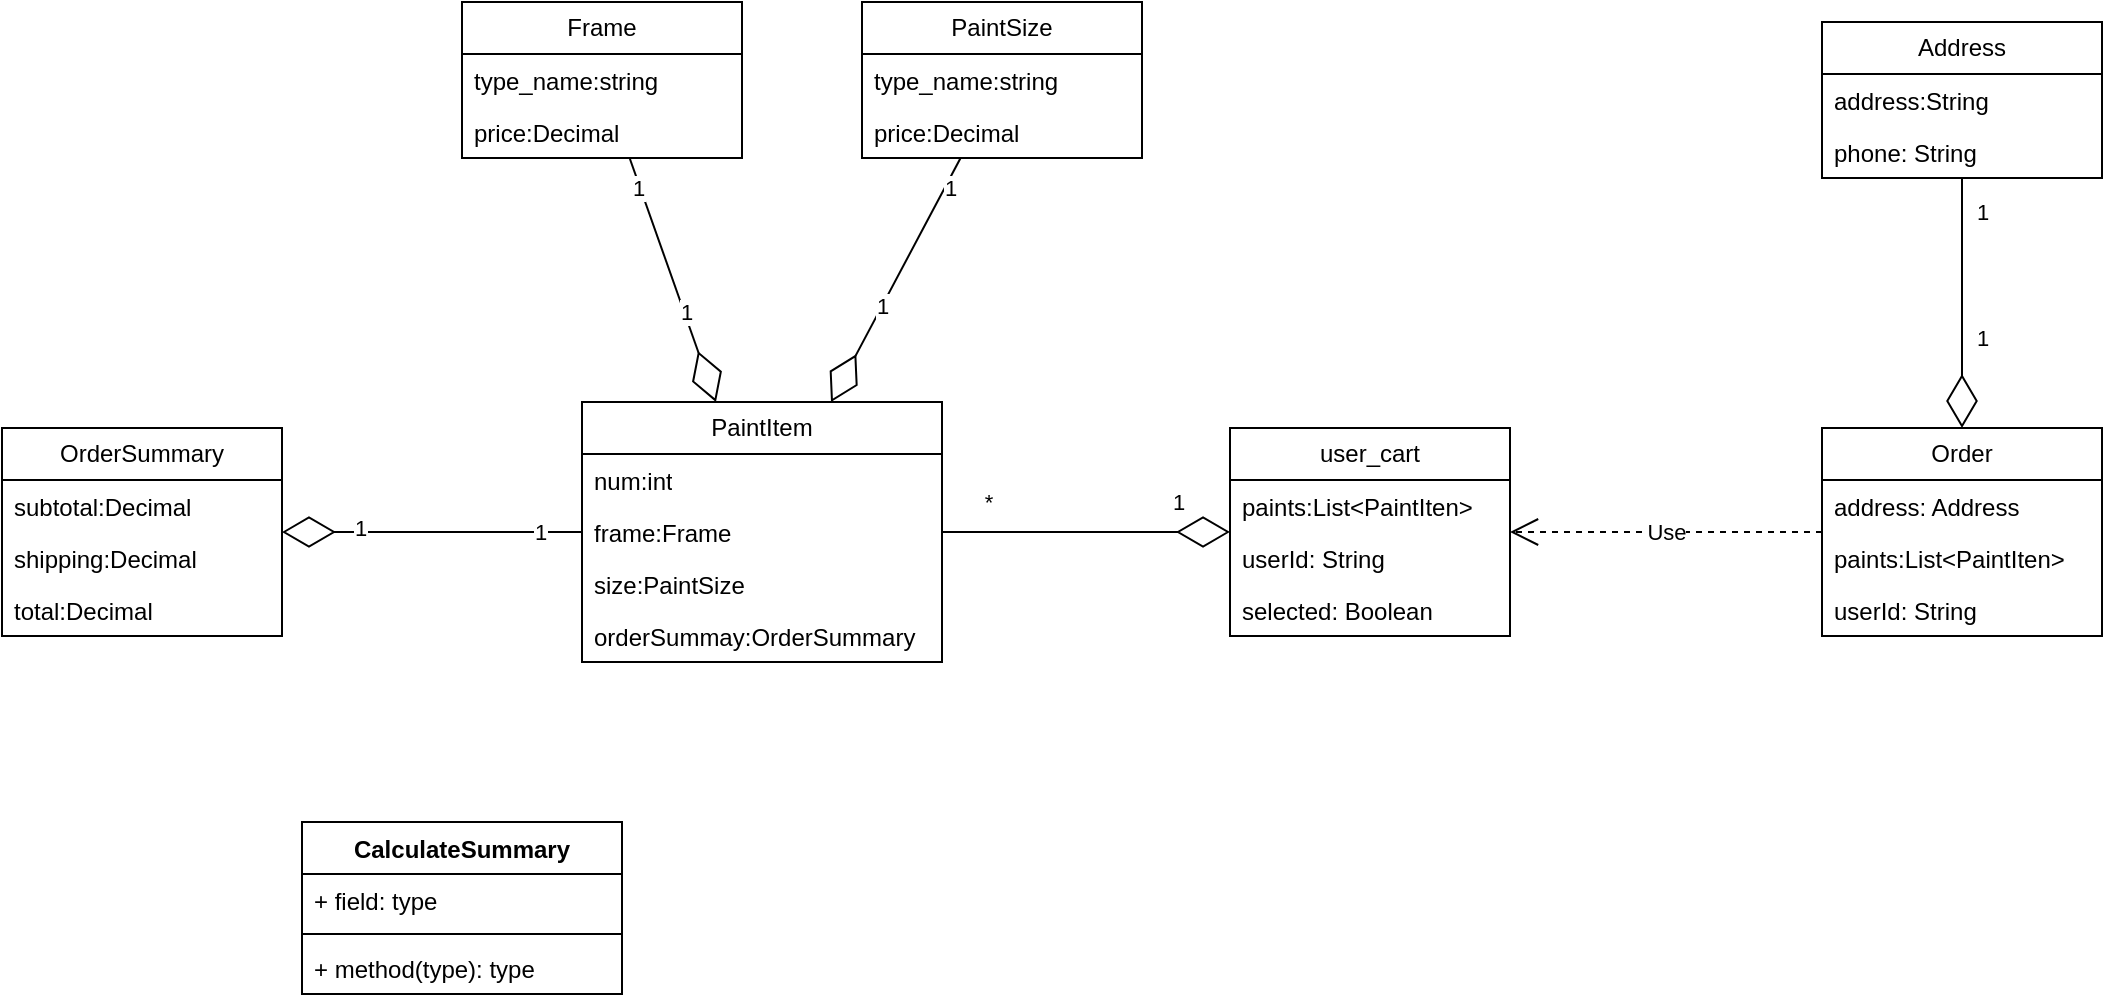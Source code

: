 <mxfile version="21.3.2" type="github">
  <diagram name="第 1 页" id="hnJGvBL3xxOrhPmkCJRv">
    <mxGraphModel dx="2501" dy="764" grid="1" gridSize="10" guides="1" tooltips="1" connect="1" arrows="1" fold="1" page="1" pageScale="1" pageWidth="827" pageHeight="1169" math="0" shadow="0">
      <root>
        <mxCell id="0" />
        <mxCell id="1" parent="0" />
        <mxCell id="ORkjWtwUSQEM9D3xqnx5-6" value="Frame" style="swimlane;fontStyle=0;childLayout=stackLayout;horizontal=1;startSize=26;fillColor=none;horizontalStack=0;resizeParent=1;resizeParentMax=0;resizeLast=0;collapsible=1;marginBottom=0;whiteSpace=wrap;html=1;" vertex="1" parent="1">
          <mxGeometry x="30" y="200" width="140" height="78" as="geometry" />
        </mxCell>
        <mxCell id="ORkjWtwUSQEM9D3xqnx5-7" value="type_name:string" style="text;strokeColor=none;fillColor=none;align=left;verticalAlign=top;spacingLeft=4;spacingRight=4;overflow=hidden;rotatable=0;points=[[0,0.5],[1,0.5]];portConstraint=eastwest;whiteSpace=wrap;html=1;" vertex="1" parent="ORkjWtwUSQEM9D3xqnx5-6">
          <mxGeometry y="26" width="140" height="26" as="geometry" />
        </mxCell>
        <mxCell id="ORkjWtwUSQEM9D3xqnx5-8" value="price:Decimal" style="text;strokeColor=none;fillColor=none;align=left;verticalAlign=top;spacingLeft=4;spacingRight=4;overflow=hidden;rotatable=0;points=[[0,0.5],[1,0.5]];portConstraint=eastwest;whiteSpace=wrap;html=1;" vertex="1" parent="ORkjWtwUSQEM9D3xqnx5-6">
          <mxGeometry y="52" width="140" height="26" as="geometry" />
        </mxCell>
        <mxCell id="ORkjWtwUSQEM9D3xqnx5-10" value="PaintSize" style="swimlane;fontStyle=0;childLayout=stackLayout;horizontal=1;startSize=26;fillColor=none;horizontalStack=0;resizeParent=1;resizeParentMax=0;resizeLast=0;collapsible=1;marginBottom=0;whiteSpace=wrap;html=1;" vertex="1" parent="1">
          <mxGeometry x="230" y="200" width="140" height="78" as="geometry" />
        </mxCell>
        <mxCell id="ORkjWtwUSQEM9D3xqnx5-11" value="type_name:string" style="text;strokeColor=none;fillColor=none;align=left;verticalAlign=top;spacingLeft=4;spacingRight=4;overflow=hidden;rotatable=0;points=[[0,0.5],[1,0.5]];portConstraint=eastwest;whiteSpace=wrap;html=1;" vertex="1" parent="ORkjWtwUSQEM9D3xqnx5-10">
          <mxGeometry y="26" width="140" height="26" as="geometry" />
        </mxCell>
        <mxCell id="ORkjWtwUSQEM9D3xqnx5-12" value="price:Decimal" style="text;strokeColor=none;fillColor=none;align=left;verticalAlign=top;spacingLeft=4;spacingRight=4;overflow=hidden;rotatable=0;points=[[0,0.5],[1,0.5]];portConstraint=eastwest;whiteSpace=wrap;html=1;" vertex="1" parent="ORkjWtwUSQEM9D3xqnx5-10">
          <mxGeometry y="52" width="140" height="26" as="geometry" />
        </mxCell>
        <mxCell id="ORkjWtwUSQEM9D3xqnx5-13" value="PaintItem" style="swimlane;fontStyle=0;childLayout=stackLayout;horizontal=1;startSize=26;fillColor=none;horizontalStack=0;resizeParent=1;resizeParentMax=0;resizeLast=0;collapsible=1;marginBottom=0;whiteSpace=wrap;html=1;" vertex="1" parent="1">
          <mxGeometry x="90" y="400" width="180" height="130" as="geometry" />
        </mxCell>
        <mxCell id="ORkjWtwUSQEM9D3xqnx5-14" value="num:int" style="text;strokeColor=none;fillColor=none;align=left;verticalAlign=top;spacingLeft=4;spacingRight=4;overflow=hidden;rotatable=0;points=[[0,0.5],[1,0.5]];portConstraint=eastwest;whiteSpace=wrap;html=1;" vertex="1" parent="ORkjWtwUSQEM9D3xqnx5-13">
          <mxGeometry y="26" width="180" height="26" as="geometry" />
        </mxCell>
        <mxCell id="ORkjWtwUSQEM9D3xqnx5-15" value="frame:Frame" style="text;strokeColor=none;fillColor=none;align=left;verticalAlign=top;spacingLeft=4;spacingRight=4;overflow=hidden;rotatable=0;points=[[0,0.5],[1,0.5]];portConstraint=eastwest;whiteSpace=wrap;html=1;" vertex="1" parent="ORkjWtwUSQEM9D3xqnx5-13">
          <mxGeometry y="52" width="180" height="26" as="geometry" />
        </mxCell>
        <mxCell id="ORkjWtwUSQEM9D3xqnx5-16" value="size:PaintSize" style="text;strokeColor=none;fillColor=none;align=left;verticalAlign=top;spacingLeft=4;spacingRight=4;overflow=hidden;rotatable=0;points=[[0,0.5],[1,0.5]];portConstraint=eastwest;whiteSpace=wrap;html=1;" vertex="1" parent="ORkjWtwUSQEM9D3xqnx5-13">
          <mxGeometry y="78" width="180" height="26" as="geometry" />
        </mxCell>
        <mxCell id="ORkjWtwUSQEM9D3xqnx5-28" value="orderSummay:OrderSummary" style="text;strokeColor=none;fillColor=none;align=left;verticalAlign=top;spacingLeft=4;spacingRight=4;overflow=hidden;rotatable=0;points=[[0,0.5],[1,0.5]];portConstraint=eastwest;whiteSpace=wrap;html=1;" vertex="1" parent="ORkjWtwUSQEM9D3xqnx5-13">
          <mxGeometry y="104" width="180" height="26" as="geometry" />
        </mxCell>
        <mxCell id="ORkjWtwUSQEM9D3xqnx5-19" value="user_cart" style="swimlane;fontStyle=0;childLayout=stackLayout;horizontal=1;startSize=26;fillColor=none;horizontalStack=0;resizeParent=1;resizeParentMax=0;resizeLast=0;collapsible=1;marginBottom=0;whiteSpace=wrap;html=1;" vertex="1" parent="1">
          <mxGeometry x="414" y="413" width="140" height="104" as="geometry" />
        </mxCell>
        <mxCell id="ORkjWtwUSQEM9D3xqnx5-20" value="paints:List&amp;lt;PaintIten&amp;gt;" style="text;strokeColor=none;fillColor=none;align=left;verticalAlign=top;spacingLeft=4;spacingRight=4;overflow=hidden;rotatable=0;points=[[0,0.5],[1,0.5]];portConstraint=eastwest;whiteSpace=wrap;html=1;" vertex="1" parent="ORkjWtwUSQEM9D3xqnx5-19">
          <mxGeometry y="26" width="140" height="26" as="geometry" />
        </mxCell>
        <mxCell id="ORkjWtwUSQEM9D3xqnx5-21" value="userId: String" style="text;strokeColor=none;fillColor=none;align=left;verticalAlign=top;spacingLeft=4;spacingRight=4;overflow=hidden;rotatable=0;points=[[0,0.5],[1,0.5]];portConstraint=eastwest;whiteSpace=wrap;html=1;" vertex="1" parent="ORkjWtwUSQEM9D3xqnx5-19">
          <mxGeometry y="52" width="140" height="26" as="geometry" />
        </mxCell>
        <mxCell id="ORkjWtwUSQEM9D3xqnx5-29" value="selected: Boolean" style="text;strokeColor=none;fillColor=none;align=left;verticalAlign=top;spacingLeft=4;spacingRight=4;overflow=hidden;rotatable=0;points=[[0,0.5],[1,0.5]];portConstraint=eastwest;whiteSpace=wrap;html=1;" vertex="1" parent="ORkjWtwUSQEM9D3xqnx5-19">
          <mxGeometry y="78" width="140" height="26" as="geometry" />
        </mxCell>
        <mxCell id="ORkjWtwUSQEM9D3xqnx5-25" value="" style="endArrow=diamondThin;endFill=0;endSize=24;html=1;rounded=0;" edge="1" parent="1" source="ORkjWtwUSQEM9D3xqnx5-10" target="ORkjWtwUSQEM9D3xqnx5-13">
          <mxGeometry width="160" relative="1" as="geometry">
            <mxPoint x="310" y="560" as="sourcePoint" />
            <mxPoint x="470" y="560" as="targetPoint" />
          </mxGeometry>
        </mxCell>
        <mxCell id="ORkjWtwUSQEM9D3xqnx5-44" value="1" style="edgeLabel;html=1;align=center;verticalAlign=middle;resizable=0;points=[];" vertex="1" connectable="0" parent="ORkjWtwUSQEM9D3xqnx5-25">
          <mxGeometry x="-0.772" y="2" relative="1" as="geometry">
            <mxPoint as="offset" />
          </mxGeometry>
        </mxCell>
        <mxCell id="ORkjWtwUSQEM9D3xqnx5-45" value="1" style="edgeLabel;html=1;align=center;verticalAlign=middle;resizable=0;points=[];" vertex="1" connectable="0" parent="ORkjWtwUSQEM9D3xqnx5-25">
          <mxGeometry x="0.207" y="-1" relative="1" as="geometry">
            <mxPoint as="offset" />
          </mxGeometry>
        </mxCell>
        <mxCell id="ORkjWtwUSQEM9D3xqnx5-26" value="" style="endArrow=diamondThin;endFill=0;endSize=24;html=1;rounded=0;" edge="1" parent="1" source="ORkjWtwUSQEM9D3xqnx5-6" target="ORkjWtwUSQEM9D3xqnx5-13">
          <mxGeometry width="160" relative="1" as="geometry">
            <mxPoint x="180" y="610" as="sourcePoint" />
            <mxPoint x="340" y="610" as="targetPoint" />
          </mxGeometry>
        </mxCell>
        <mxCell id="ORkjWtwUSQEM9D3xqnx5-42" value="1" style="edgeLabel;html=1;align=center;verticalAlign=middle;resizable=0;points=[];" vertex="1" connectable="0" parent="ORkjWtwUSQEM9D3xqnx5-26">
          <mxGeometry x="-0.76" y="-1" relative="1" as="geometry">
            <mxPoint as="offset" />
          </mxGeometry>
        </mxCell>
        <mxCell id="ORkjWtwUSQEM9D3xqnx5-43" value="1" style="edgeLabel;html=1;align=center;verticalAlign=middle;resizable=0;points=[];" vertex="1" connectable="0" parent="ORkjWtwUSQEM9D3xqnx5-26">
          <mxGeometry x="0.267" y="1" relative="1" as="geometry">
            <mxPoint as="offset" />
          </mxGeometry>
        </mxCell>
        <mxCell id="ORkjWtwUSQEM9D3xqnx5-27" value="" style="endArrow=diamondThin;endFill=0;endSize=24;html=1;rounded=0;" edge="1" parent="1" source="ORkjWtwUSQEM9D3xqnx5-13" target="ORkjWtwUSQEM9D3xqnx5-19">
          <mxGeometry width="160" relative="1" as="geometry">
            <mxPoint x="470" y="590" as="sourcePoint" />
            <mxPoint x="630" y="590" as="targetPoint" />
          </mxGeometry>
        </mxCell>
        <mxCell id="ORkjWtwUSQEM9D3xqnx5-46" value="*" style="edgeLabel;html=1;align=center;verticalAlign=middle;resizable=0;points=[];" vertex="1" connectable="0" parent="ORkjWtwUSQEM9D3xqnx5-27">
          <mxGeometry x="-0.688" y="-2" relative="1" as="geometry">
            <mxPoint y="-17" as="offset" />
          </mxGeometry>
        </mxCell>
        <mxCell id="ORkjWtwUSQEM9D3xqnx5-47" value="1" style="edgeLabel;html=1;align=center;verticalAlign=middle;resizable=0;points=[];" vertex="1" connectable="0" parent="ORkjWtwUSQEM9D3xqnx5-27">
          <mxGeometry x="0.562" y="-4" relative="1" as="geometry">
            <mxPoint x="5" y="-19" as="offset" />
          </mxGeometry>
        </mxCell>
        <mxCell id="ORkjWtwUSQEM9D3xqnx5-30" value="CalculateSummary" style="swimlane;fontStyle=1;align=center;verticalAlign=top;childLayout=stackLayout;horizontal=1;startSize=26;horizontalStack=0;resizeParent=1;resizeParentMax=0;resizeLast=0;collapsible=1;marginBottom=0;whiteSpace=wrap;html=1;" vertex="1" parent="1">
          <mxGeometry x="-50" y="610" width="160" height="86" as="geometry" />
        </mxCell>
        <mxCell id="ORkjWtwUSQEM9D3xqnx5-31" value="+ field: type" style="text;strokeColor=none;fillColor=none;align=left;verticalAlign=top;spacingLeft=4;spacingRight=4;overflow=hidden;rotatable=0;points=[[0,0.5],[1,0.5]];portConstraint=eastwest;whiteSpace=wrap;html=1;" vertex="1" parent="ORkjWtwUSQEM9D3xqnx5-30">
          <mxGeometry y="26" width="160" height="26" as="geometry" />
        </mxCell>
        <mxCell id="ORkjWtwUSQEM9D3xqnx5-32" value="" style="line;strokeWidth=1;fillColor=none;align=left;verticalAlign=middle;spacingTop=-1;spacingLeft=3;spacingRight=3;rotatable=0;labelPosition=right;points=[];portConstraint=eastwest;strokeColor=inherit;" vertex="1" parent="ORkjWtwUSQEM9D3xqnx5-30">
          <mxGeometry y="52" width="160" height="8" as="geometry" />
        </mxCell>
        <mxCell id="ORkjWtwUSQEM9D3xqnx5-33" value="+ method(type): type" style="text;strokeColor=none;fillColor=none;align=left;verticalAlign=top;spacingLeft=4;spacingRight=4;overflow=hidden;rotatable=0;points=[[0,0.5],[1,0.5]];portConstraint=eastwest;whiteSpace=wrap;html=1;" vertex="1" parent="ORkjWtwUSQEM9D3xqnx5-30">
          <mxGeometry y="60" width="160" height="26" as="geometry" />
        </mxCell>
        <mxCell id="ORkjWtwUSQEM9D3xqnx5-34" value="OrderSummary" style="swimlane;fontStyle=0;childLayout=stackLayout;horizontal=1;startSize=26;fillColor=none;horizontalStack=0;resizeParent=1;resizeParentMax=0;resizeLast=0;collapsible=1;marginBottom=0;whiteSpace=wrap;html=1;" vertex="1" parent="1">
          <mxGeometry x="-200" y="413" width="140" height="104" as="geometry" />
        </mxCell>
        <mxCell id="ORkjWtwUSQEM9D3xqnx5-35" value="subtotal:Decimal" style="text;strokeColor=none;fillColor=none;align=left;verticalAlign=top;spacingLeft=4;spacingRight=4;overflow=hidden;rotatable=0;points=[[0,0.5],[1,0.5]];portConstraint=eastwest;whiteSpace=wrap;html=1;" vertex="1" parent="ORkjWtwUSQEM9D3xqnx5-34">
          <mxGeometry y="26" width="140" height="26" as="geometry" />
        </mxCell>
        <mxCell id="ORkjWtwUSQEM9D3xqnx5-36" value="shipping:Decimal" style="text;strokeColor=none;fillColor=none;align=left;verticalAlign=top;spacingLeft=4;spacingRight=4;overflow=hidden;rotatable=0;points=[[0,0.5],[1,0.5]];portConstraint=eastwest;whiteSpace=wrap;html=1;" vertex="1" parent="ORkjWtwUSQEM9D3xqnx5-34">
          <mxGeometry y="52" width="140" height="26" as="geometry" />
        </mxCell>
        <mxCell id="ORkjWtwUSQEM9D3xqnx5-37" value="total:Decimal" style="text;strokeColor=none;fillColor=none;align=left;verticalAlign=top;spacingLeft=4;spacingRight=4;overflow=hidden;rotatable=0;points=[[0,0.5],[1,0.5]];portConstraint=eastwest;whiteSpace=wrap;html=1;" vertex="1" parent="ORkjWtwUSQEM9D3xqnx5-34">
          <mxGeometry y="78" width="140" height="26" as="geometry" />
        </mxCell>
        <mxCell id="ORkjWtwUSQEM9D3xqnx5-38" value="" style="endArrow=diamondThin;endFill=0;endSize=24;html=1;rounded=0;" edge="1" parent="1" source="ORkjWtwUSQEM9D3xqnx5-13" target="ORkjWtwUSQEM9D3xqnx5-34">
          <mxGeometry width="160" relative="1" as="geometry">
            <mxPoint x="20" y="610" as="sourcePoint" />
            <mxPoint x="180" y="610" as="targetPoint" />
          </mxGeometry>
        </mxCell>
        <mxCell id="ORkjWtwUSQEM9D3xqnx5-40" value="1" style="edgeLabel;html=1;align=center;verticalAlign=middle;resizable=0;points=[];" vertex="1" connectable="0" parent="ORkjWtwUSQEM9D3xqnx5-38">
          <mxGeometry x="0.48" y="-2" relative="1" as="geometry">
            <mxPoint as="offset" />
          </mxGeometry>
        </mxCell>
        <mxCell id="ORkjWtwUSQEM9D3xqnx5-41" value="1" style="edgeLabel;html=1;align=center;verticalAlign=middle;resizable=0;points=[];" vertex="1" connectable="0" parent="ORkjWtwUSQEM9D3xqnx5-38">
          <mxGeometry x="-0.72" relative="1" as="geometry">
            <mxPoint as="offset" />
          </mxGeometry>
        </mxCell>
        <mxCell id="ORkjWtwUSQEM9D3xqnx5-52" value="Address" style="swimlane;fontStyle=0;childLayout=stackLayout;horizontal=1;startSize=26;fillColor=none;horizontalStack=0;resizeParent=1;resizeParentMax=0;resizeLast=0;collapsible=1;marginBottom=0;whiteSpace=wrap;html=1;" vertex="1" parent="1">
          <mxGeometry x="710" y="210" width="140" height="78" as="geometry" />
        </mxCell>
        <mxCell id="ORkjWtwUSQEM9D3xqnx5-53" value="address:String" style="text;strokeColor=none;fillColor=none;align=left;verticalAlign=top;spacingLeft=4;spacingRight=4;overflow=hidden;rotatable=0;points=[[0,0.5],[1,0.5]];portConstraint=eastwest;whiteSpace=wrap;html=1;" vertex="1" parent="ORkjWtwUSQEM9D3xqnx5-52">
          <mxGeometry y="26" width="140" height="26" as="geometry" />
        </mxCell>
        <mxCell id="ORkjWtwUSQEM9D3xqnx5-54" value="phone: String" style="text;strokeColor=none;fillColor=none;align=left;verticalAlign=top;spacingLeft=4;spacingRight=4;overflow=hidden;rotatable=0;points=[[0,0.5],[1,0.5]];portConstraint=eastwest;whiteSpace=wrap;html=1;" vertex="1" parent="ORkjWtwUSQEM9D3xqnx5-52">
          <mxGeometry y="52" width="140" height="26" as="geometry" />
        </mxCell>
        <mxCell id="ORkjWtwUSQEM9D3xqnx5-56" value="" style="endArrow=diamondThin;endFill=0;endSize=24;html=1;rounded=0;" edge="1" parent="1" source="ORkjWtwUSQEM9D3xqnx5-52" target="ORkjWtwUSQEM9D3xqnx5-59">
          <mxGeometry width="160" relative="1" as="geometry">
            <mxPoint x="640" y="390" as="sourcePoint" />
            <mxPoint x="800" y="390" as="targetPoint" />
          </mxGeometry>
        </mxCell>
        <mxCell id="ORkjWtwUSQEM9D3xqnx5-57" value="1" style="edgeLabel;html=1;align=center;verticalAlign=middle;resizable=0;points=[];" vertex="1" connectable="0" parent="ORkjWtwUSQEM9D3xqnx5-56">
          <mxGeometry x="-0.733" y="1" relative="1" as="geometry">
            <mxPoint x="9" as="offset" />
          </mxGeometry>
        </mxCell>
        <mxCell id="ORkjWtwUSQEM9D3xqnx5-58" value="1" style="edgeLabel;html=1;align=center;verticalAlign=middle;resizable=0;points=[];" vertex="1" connectable="0" parent="ORkjWtwUSQEM9D3xqnx5-56">
          <mxGeometry x="0.274" y="5" relative="1" as="geometry">
            <mxPoint x="5" as="offset" />
          </mxGeometry>
        </mxCell>
        <mxCell id="ORkjWtwUSQEM9D3xqnx5-59" value="Order" style="swimlane;fontStyle=0;childLayout=stackLayout;horizontal=1;startSize=26;fillColor=none;horizontalStack=0;resizeParent=1;resizeParentMax=0;resizeLast=0;collapsible=1;marginBottom=0;whiteSpace=wrap;html=1;" vertex="1" parent="1">
          <mxGeometry x="710" y="413" width="140" height="104" as="geometry" />
        </mxCell>
        <mxCell id="ORkjWtwUSQEM9D3xqnx5-60" value="address: Address" style="text;strokeColor=none;fillColor=none;align=left;verticalAlign=top;spacingLeft=4;spacingRight=4;overflow=hidden;rotatable=0;points=[[0,0.5],[1,0.5]];portConstraint=eastwest;whiteSpace=wrap;html=1;" vertex="1" parent="ORkjWtwUSQEM9D3xqnx5-59">
          <mxGeometry y="26" width="140" height="26" as="geometry" />
        </mxCell>
        <mxCell id="ORkjWtwUSQEM9D3xqnx5-61" value="paints:List&amp;lt;PaintIten&amp;gt;" style="text;strokeColor=none;fillColor=none;align=left;verticalAlign=top;spacingLeft=4;spacingRight=4;overflow=hidden;rotatable=0;points=[[0,0.5],[1,0.5]];portConstraint=eastwest;whiteSpace=wrap;html=1;" vertex="1" parent="ORkjWtwUSQEM9D3xqnx5-59">
          <mxGeometry y="52" width="140" height="26" as="geometry" />
        </mxCell>
        <mxCell id="ORkjWtwUSQEM9D3xqnx5-62" value="userId: String" style="text;strokeColor=none;fillColor=none;align=left;verticalAlign=top;spacingLeft=4;spacingRight=4;overflow=hidden;rotatable=0;points=[[0,0.5],[1,0.5]];portConstraint=eastwest;whiteSpace=wrap;html=1;" vertex="1" parent="ORkjWtwUSQEM9D3xqnx5-59">
          <mxGeometry y="78" width="140" height="26" as="geometry" />
        </mxCell>
        <mxCell id="ORkjWtwUSQEM9D3xqnx5-63" value="Use" style="endArrow=open;endSize=12;dashed=1;html=1;rounded=0;" edge="1" parent="1" source="ORkjWtwUSQEM9D3xqnx5-59" target="ORkjWtwUSQEM9D3xqnx5-19">
          <mxGeometry width="160" relative="1" as="geometry">
            <mxPoint x="770" y="570" as="sourcePoint" />
            <mxPoint x="930" y="570" as="targetPoint" />
          </mxGeometry>
        </mxCell>
      </root>
    </mxGraphModel>
  </diagram>
</mxfile>
